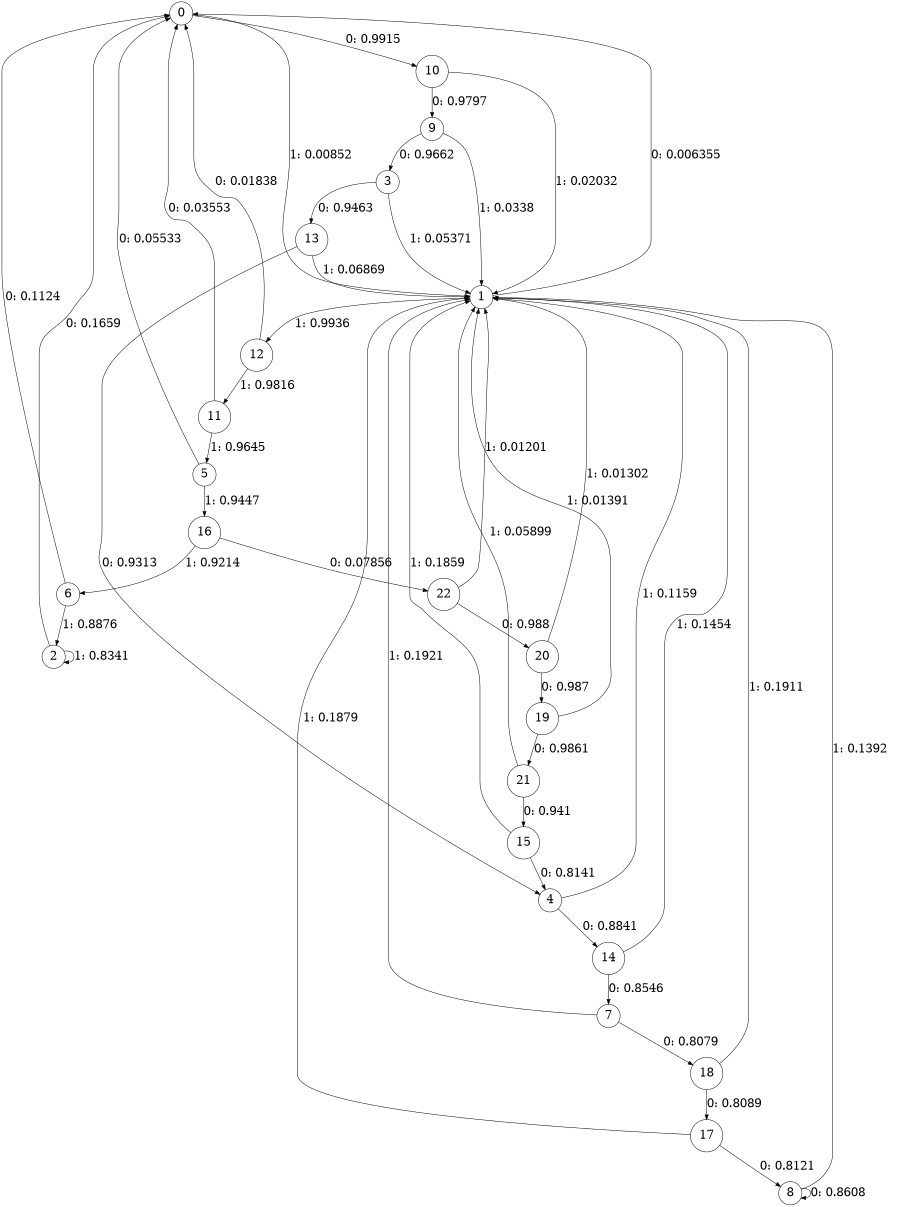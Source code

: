 digraph "ch1_random_source_L13" {
size = "6,8.5";
ratio = "fill";
node [shape = circle];
node [fontsize = 24];
edge [fontsize = 24];
0 -> 10 [label = "0: 0.9915   "];
0 -> 1 [label = "1: 0.00852  "];
1 -> 0 [label = "0: 0.006355  "];
1 -> 12 [label = "1: 0.9936   "];
2 -> 0 [label = "0: 0.1659   "];
2 -> 2 [label = "1: 0.8341   "];
3 -> 13 [label = "0: 0.9463   "];
3 -> 1 [label = "1: 0.05371  "];
4 -> 14 [label = "0: 0.8841   "];
4 -> 1 [label = "1: 0.1159   "];
5 -> 0 [label = "0: 0.05533  "];
5 -> 16 [label = "1: 0.9447   "];
6 -> 0 [label = "0: 0.1124   "];
6 -> 2 [label = "1: 0.8876   "];
7 -> 18 [label = "0: 0.8079   "];
7 -> 1 [label = "1: 0.1921   "];
8 -> 8 [label = "0: 0.8608   "];
8 -> 1 [label = "1: 0.1392   "];
9 -> 3 [label = "0: 0.9662   "];
9 -> 1 [label = "1: 0.0338   "];
10 -> 9 [label = "0: 0.9797   "];
10 -> 1 [label = "1: 0.02032  "];
11 -> 0 [label = "0: 0.03553  "];
11 -> 5 [label = "1: 0.9645   "];
12 -> 0 [label = "0: 0.01838  "];
12 -> 11 [label = "1: 0.9816   "];
13 -> 4 [label = "0: 0.9313   "];
13 -> 1 [label = "1: 0.06869  "];
14 -> 7 [label = "0: 0.8546   "];
14 -> 1 [label = "1: 0.1454   "];
15 -> 4 [label = "0: 0.8141   "];
15 -> 1 [label = "1: 0.1859   "];
16 -> 22 [label = "0: 0.07856  "];
16 -> 6 [label = "1: 0.9214   "];
17 -> 8 [label = "0: 0.8121   "];
17 -> 1 [label = "1: 0.1879   "];
18 -> 17 [label = "0: 0.8089   "];
18 -> 1 [label = "1: 0.1911   "];
19 -> 21 [label = "0: 0.9861   "];
19 -> 1 [label = "1: 0.01391  "];
20 -> 19 [label = "0: 0.987    "];
20 -> 1 [label = "1: 0.01302  "];
21 -> 15 [label = "0: 0.941    "];
21 -> 1 [label = "1: 0.05899  "];
22 -> 20 [label = "0: 0.988    "];
22 -> 1 [label = "1: 0.01201  "];
}